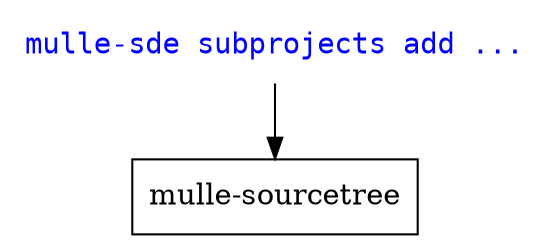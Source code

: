 digraph G {
    graph [rankdir = TD];

    node[shape=record];

    "mulle-sde subprojects"  [ label="mulle-sde subprojects add ...", shape="none", fontname="monospace", fontcolor="blue"]

    "mulle-sde subprojects"  -> "mulle-sourcetree"
}
